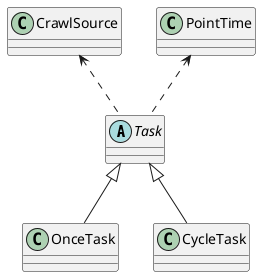 @startuml
abstract class Task
class OnceTask
class CycleTask
class CrawlSource
class PointTime

Task <|-- OnceTask
Task <|-- CycleTask
CrawlSource <.. Task
PointTime <.. Task

@enduml